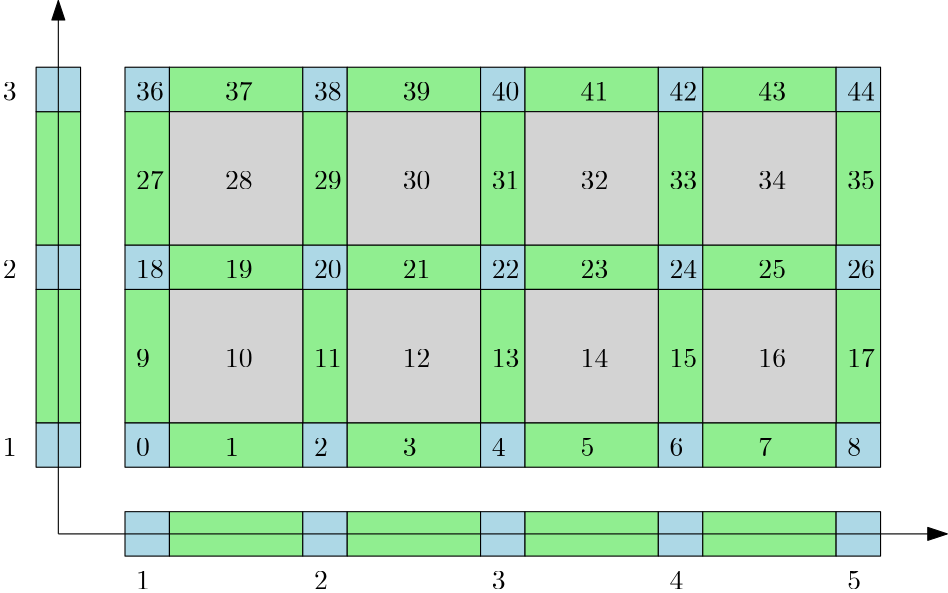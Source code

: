 <?xml version="1.0"?>
<!DOCTYPE ipe SYSTEM "ipe.dtd">
<ipe version="70107" creator="Ipe 7.1.10">
<info created="D:20160330102945" modified="D:20160330104654"/>
<ipestyle name="basic">
<symbol name="arrow/arc(spx)">
<path stroke="sym-stroke" fill="sym-stroke" pen="sym-pen">
0 0 m
-1 0.333 l
-1 -0.333 l
h
</path>
</symbol>
<symbol name="arrow/farc(spx)">
<path stroke="sym-stroke" fill="white" pen="sym-pen">
0 0 m
-1 0.333 l
-1 -0.333 l
h
</path>
</symbol>
<symbol name="arrow/ptarc(spx)">
<path stroke="sym-stroke" fill="sym-stroke" pen="sym-pen">
0 0 m
-1 0.333 l
-0.8 0 l
-1 -0.333 l
h
</path>
</symbol>
<symbol name="arrow/fptarc(spx)">
<path stroke="sym-stroke" fill="white" pen="sym-pen">
0 0 m
-1 0.333 l
-0.8 0 l
-1 -0.333 l
h
</path>
</symbol>
<symbol name="mark/circle(sx)" transformations="translations">
<path fill="sym-stroke">
0.6 0 0 0.6 0 0 e
0.4 0 0 0.4 0 0 e
</path>
</symbol>
<symbol name="mark/disk(sx)" transformations="translations">
<path fill="sym-stroke">
0.6 0 0 0.6 0 0 e
</path>
</symbol>
<symbol name="mark/fdisk(sfx)" transformations="translations">
<group>
<path fill="sym-fill">
0.5 0 0 0.5 0 0 e
</path>
<path fill="sym-stroke" fillrule="eofill">
0.6 0 0 0.6 0 0 e
0.4 0 0 0.4 0 0 e
</path>
</group>
</symbol>
<symbol name="mark/box(sx)" transformations="translations">
<path fill="sym-stroke" fillrule="eofill">
-0.6 -0.6 m
0.6 -0.6 l
0.6 0.6 l
-0.6 0.6 l
h
-0.4 -0.4 m
0.4 -0.4 l
0.4 0.4 l
-0.4 0.4 l
h
</path>
</symbol>
<symbol name="mark/square(sx)" transformations="translations">
<path fill="sym-stroke">
-0.6 -0.6 m
0.6 -0.6 l
0.6 0.6 l
-0.6 0.6 l
h
</path>
</symbol>
<symbol name="mark/fsquare(sfx)" transformations="translations">
<group>
<path fill="sym-fill">
-0.5 -0.5 m
0.5 -0.5 l
0.5 0.5 l
-0.5 0.5 l
h
</path>
<path fill="sym-stroke" fillrule="eofill">
-0.6 -0.6 m
0.6 -0.6 l
0.6 0.6 l
-0.6 0.6 l
h
-0.4 -0.4 m
0.4 -0.4 l
0.4 0.4 l
-0.4 0.4 l
h
</path>
</group>
</symbol>
<symbol name="mark/cross(sx)" transformations="translations">
<group>
<path fill="sym-stroke">
-0.43 -0.57 m
0.57 0.43 l
0.43 0.57 l
-0.57 -0.43 l
h
</path>
<path fill="sym-stroke">
-0.43 0.57 m
0.57 -0.43 l
0.43 -0.57 l
-0.57 0.43 l
h
</path>
</group>
</symbol>
<symbol name="arrow/fnormal(spx)">
<path stroke="sym-stroke" fill="white" pen="sym-pen">
0 0 m
-1 0.333 l
-1 -0.333 l
h
</path>
</symbol>
<symbol name="arrow/pointed(spx)">
<path stroke="sym-stroke" fill="sym-stroke" pen="sym-pen">
0 0 m
-1 0.333 l
-0.8 0 l
-1 -0.333 l
h
</path>
</symbol>
<symbol name="arrow/fpointed(spx)">
<path stroke="sym-stroke" fill="white" pen="sym-pen">
0 0 m
-1 0.333 l
-0.8 0 l
-1 -0.333 l
h
</path>
</symbol>
<symbol name="arrow/linear(spx)">
<path stroke="sym-stroke" pen="sym-pen">
-1 0.333 m
0 0 l
-1 -0.333 l
</path>
</symbol>
<symbol name="arrow/fdouble(spx)">
<path stroke="sym-stroke" fill="white" pen="sym-pen">
0 0 m
-1 0.333 l
-1 -0.333 l
h
-1 0 m
-2 0.333 l
-2 -0.333 l
h
</path>
</symbol>
<symbol name="arrow/double(spx)">
<path stroke="sym-stroke" fill="sym-stroke" pen="sym-pen">
0 0 m
-1 0.333 l
-1 -0.333 l
h
-1 0 m
-2 0.333 l
-2 -0.333 l
h
</path>
</symbol>
<pen name="heavier" value="0.8"/>
<pen name="fat" value="1.2"/>
<pen name="ultrafat" value="2"/>
<symbolsize name="large" value="5"/>
<symbolsize name="small" value="2"/>
<symbolsize name="tiny" value="1.1"/>
<arrowsize name="large" value="10"/>
<arrowsize name="small" value="5"/>
<arrowsize name="tiny" value="3"/>
<color name="red" value="1 0 0"/>
<color name="green" value="0 1 0"/>
<color name="blue" value="0 0 1"/>
<color name="yellow" value="1 1 0"/>
<color name="orange" value="1 0.647 0"/>
<color name="gold" value="1 0.843 0"/>
<color name="purple" value="0.627 0.125 0.941"/>
<color name="gray" value="0.745"/>
<color name="brown" value="0.647 0.165 0.165"/>
<color name="navy" value="0 0 0.502"/>
<color name="pink" value="1 0.753 0.796"/>
<color name="seagreen" value="0.18 0.545 0.341"/>
<color name="turquoise" value="0.251 0.878 0.816"/>
<color name="violet" value="0.933 0.51 0.933"/>
<color name="darkblue" value="0 0 0.545"/>
<color name="darkcyan" value="0 0.545 0.545"/>
<color name="darkgray" value="0.663"/>
<color name="darkgreen" value="0 0.392 0"/>
<color name="darkmagenta" value="0.545 0 0.545"/>
<color name="darkorange" value="1 0.549 0"/>
<color name="darkred" value="0.545 0 0"/>
<color name="lightblue" value="0.678 0.847 0.902"/>
<color name="lightcyan" value="0.878 1 1"/>
<color name="lightgray" value="0.827"/>
<color name="lightgreen" value="0.565 0.933 0.565"/>
<color name="lightyellow" value="1 1 0.878"/>
<dashstyle name="dashed" value="[4] 0"/>
<dashstyle name="dotted" value="[1 3] 0"/>
<dashstyle name="dash dotted" value="[4 2 1 2] 0"/>
<dashstyle name="dash dot dotted" value="[4 2 1 2 1 2] 0"/>
<textsize name="large" value="\large"/>
<textsize name="Large" value="\Large"/>
<textsize name="LARGE" value="\LARGE"/>
<textsize name="huge" value="\huge"/>
<textsize name="Huge" value="\Huge"/>
<textsize name="small" value="\small"/>
<textsize name="footnote" value="\footnotesize"/>
<textsize name="tiny" value="\tiny"/>
<textstyle name="center" begin="\begin{center}" end="\end{center}"/>
<textstyle name="itemize" begin="\begin{itemize}" end="\end{itemize}"/>
<textstyle name="item" begin="\begin{itemize}\item{}" end="\end{itemize}"/>
<gridsize name="4 pts" value="4"/>
<gridsize name="8 pts (~3 mm)" value="8"/>
<gridsize name="16 pts (~6 mm)" value="16"/>
<gridsize name="32 pts (~12 mm)" value="32"/>
<gridsize name="10 pts (~3.5 mm)" value="10"/>
<gridsize name="20 pts (~7 mm)" value="20"/>
<gridsize name="14 pts (~5 mm)" value="14"/>
<gridsize name="28 pts (~10 mm)" value="28"/>
<gridsize name="56 pts (~20 mm)" value="56"/>
<anglesize name="90 deg" value="90"/>
<anglesize name="60 deg" value="60"/>
<anglesize name="45 deg" value="45"/>
<anglesize name="30 deg" value="30"/>
<anglesize name="22.5 deg" value="22.5"/>
<opacity name="10%" value="0.1"/>
<opacity name="30%" value="0.3"/>
<opacity name="50%" value="0.5"/>
<opacity name="75%" value="0.75"/>
<tiling name="falling" angle="-60" step="4" width="1"/>
<tiling name="rising" angle="30" step="4" width="1"/>
</ipestyle>
<page>
<layer name="alpha"/>
<view layers="alpha" active="alpha"/>
<path layer="alpha" stroke="black" fill="lightblue">
176 496 m
176 480 l
192 480 l
192 496 l
h
</path>
<text transformations="translations" pos="180 484" stroke="black" type="label" width="4.981" height="6.42" depth="0" valign="baseline">0</text>
<path stroke="black" fill="lightgreen">
192 496 m
192 480 l
240 480 l
240 496 l
h
</path>
<text transformations="translations" pos="212 484" stroke="black" type="label" width="4.981" height="6.42" depth="0" valign="baseline">1</text>
<path matrix="1 0 0 1 64 0" stroke="black" fill="lightblue">
176 496 m
176 480 l
192 480 l
192 496 l
h
</path>
<text matrix="1 0 0 1 64 0" transformations="translations" pos="180 484" stroke="black" type="label" width="4.981" height="6.42" depth="0" valign="baseline">2</text>
<path matrix="1 0 0 1 64 0" stroke="black" fill="lightgreen">
192 496 m
192 480 l
240 480 l
240 496 l
h
</path>
<text matrix="1 0 0 1 64 0" transformations="translations" pos="212 484" stroke="black" type="label" width="4.981" height="6.42" depth="0" valign="baseline">3</text>
<path matrix="1 0 0 1 128 0" stroke="black" fill="lightblue">
176 496 m
176 480 l
192 480 l
192 496 l
h
</path>
<text matrix="1 0 0 1 128 0" transformations="translations" pos="180 484" stroke="black" type="label" width="4.981" height="6.42" depth="0" valign="baseline">4</text>
<path matrix="1 0 0 1 128 0" stroke="black" fill="lightgreen">
192 496 m
192 480 l
240 480 l
240 496 l
h
</path>
<text matrix="1 0 0 1 128 0" transformations="translations" pos="212 484" stroke="black" type="label" width="4.981" height="6.42" depth="0" valign="baseline">5</text>
<path matrix="1 0 0 1 192 0" stroke="black" fill="lightblue">
176 496 m
176 480 l
192 480 l
192 496 l
h
</path>
<text matrix="1 0 0 1 192 0" transformations="translations" pos="180 484" stroke="black" type="label" width="4.981" height="6.42" depth="0" valign="baseline">6</text>
<path matrix="1 0 0 1 192 0" stroke="black" fill="lightgreen">
192 496 m
192 480 l
240 480 l
240 496 l
h
</path>
<text matrix="1 0 0 1 192 0" transformations="translations" pos="212 484" stroke="black" type="label" width="4.981" height="6.42" depth="0" valign="baseline">7</text>
<path matrix="1 0 0 1 256 0" stroke="black" fill="lightblue">
176 496 m
176 480 l
192 480 l
192 496 l
h
</path>
<text matrix="1 0 0 1 256 0" transformations="translations" pos="180 484" stroke="black" type="label" width="4.981" height="6.42" depth="0" valign="baseline">8</text>
<path matrix="1 0 0 1 0 -32" stroke="black" fill="lightblue">
176 496 m
176 480 l
192 480 l
192 496 l
h
</path>
<text matrix="1 0 0 1 0 -48" transformations="translations" pos="180 484" stroke="black" type="label" width="4.981" height="6.42" depth="0" valign="baseline">1</text>
<path matrix="1 0 0 1 0 -32" stroke="black" fill="lightgreen">
192 496 m
192 480 l
240 480 l
240 496 l
h
</path>
<path matrix="1 0 0 1 64 -32" stroke="black" fill="lightblue">
176 496 m
176 480 l
192 480 l
192 496 l
h
</path>
<text matrix="1 0 0 1 64 -48" transformations="translations" pos="180 484" stroke="black" type="label" width="4.981" height="6.42" depth="0" valign="baseline">2</text>
<path matrix="1 0 0 1 64 -32" stroke="black" fill="lightgreen">
192 496 m
192 480 l
240 480 l
240 496 l
h
</path>
<text matrix="1 0 0 1 96 -48" transformations="translations" pos="212 484" stroke="black" type="label" width="4.981" height="6.42" depth="0" valign="baseline">3</text>
<path matrix="1 0 0 1 128 -32" stroke="black" fill="lightblue">
176 496 m
176 480 l
192 480 l
192 496 l
h
</path>
<text matrix="1 0 0 1 192 -48" transformations="translations" pos="180 484" stroke="black" type="label" width="4.981" height="6.42" depth="0" valign="baseline">4</text>
<path matrix="1 0 0 1 128 -32" stroke="black" fill="lightgreen">
192 496 m
192 480 l
240 480 l
240 496 l
h
</path>
<text matrix="1 0 0 1 224 -48" transformations="translations" pos="212 484" stroke="black" type="label" width="4.981" height="6.42" depth="0" valign="baseline">5</text>
<path matrix="1 0 0 1 192 -32" stroke="black" fill="lightblue">
176 496 m
176 480 l
192 480 l
192 496 l
h
</path>
<path matrix="1 0 0 1 192 -32" stroke="black" fill="lightgreen">
192 496 m
192 480 l
240 480 l
240 496 l
h
</path>
<path matrix="1 0 0 1 256 -32" stroke="black" fill="lightblue">
176 496 m
176 480 l
192 480 l
192 496 l
h
</path>
<path matrix="1 0 0 1 -32 0" stroke="black" fill="lightblue">
176 496 m
176 480 l
192 480 l
192 496 l
h
</path>
<path stroke="black" fill="lightgreen">
160 496 m
160 544 l
144 544 l
144 496 l
h
</path>
<path matrix="1 0 0 1 -32 64" stroke="black" fill="lightblue">
176 496 m
176 480 l
192 480 l
192 496 l
h
</path>
<path matrix="1 0 0 1 0 64" stroke="black" fill="lightgreen">
160 496 m
160 544 l
144 544 l
144 496 l
h
</path>
<path matrix="1 0 0 1 -32 128" stroke="black" fill="lightblue">
176 496 m
176 480 l
192 480 l
192 496 l
h
</path>
<text transformations="translations" pos="132 484" stroke="black" type="label" width="4.981" height="6.42" depth="0" valign="baseline">1</text>
<text transformations="translations" pos="132 548" stroke="black" type="label" width="4.981" height="6.42" depth="0" valign="baseline">2</text>
<text transformations="translations" pos="132 612" stroke="black" type="label" width="4.981" height="6.42" depth="0" valign="baseline">3</text>
<path matrix="1 0 0 1 32 0" stroke="black" fill="lightgreen">
160 496 m
160 544 l
144 544 l
144 496 l
h
</path>
<text transformations="translations" pos="180 516" stroke="black" type="label" width="4.981" height="6.42" depth="0" valign="baseline">9</text>
<path matrix="1 0 0 1 96 0" stroke="black" fill="lightgreen">
160 496 m
160 544 l
144 544 l
144 496 l
h
</path>
<text transformations="translations" pos="244 516" stroke="black" type="label" width="9.963" height="6.42" depth="0" valign="baseline">11</text>
<path matrix="1 0 0 1 160 0" stroke="black" fill="lightgreen">
160 496 m
160 544 l
144 544 l
144 496 l
h
</path>
<path matrix="1 0 0 1 224 0" stroke="black" fill="lightgreen">
160 496 m
160 544 l
144 544 l
144 496 l
h
</path>
<path matrix="1 0 0 1 288 0" stroke="black" fill="lightgreen">
160 496 m
160 544 l
144 544 l
144 496 l
h
</path>
<path matrix="1 0 0 1 0 64" stroke="black" fill="lightblue">
176 496 m
176 480 l
192 480 l
192 496 l
h
</path>
<path matrix="1 0 0 1 0 64" stroke="black" fill="lightgreen">
192 496 m
192 480 l
240 480 l
240 496 l
h
</path>
<path matrix="1 0 0 1 64 64" stroke="black" fill="lightblue">
176 496 m
176 480 l
192 480 l
192 496 l
h
</path>
<path matrix="1 0 0 1 64 64" stroke="black" fill="lightgreen">
192 496 m
192 480 l
240 480 l
240 496 l
h
</path>
<path matrix="1 0 0 1 128 64" stroke="black" fill="lightblue">
176 496 m
176 480 l
192 480 l
192 496 l
h
</path>
<path matrix="1 0 0 1 128 64" stroke="black" fill="lightgreen">
192 496 m
192 480 l
240 480 l
240 496 l
h
</path>
<path matrix="1 0 0 1 192 64" stroke="black" fill="lightblue">
176 496 m
176 480 l
192 480 l
192 496 l
h
</path>
<path matrix="1 0 0 1 192 64" stroke="black" fill="lightgreen">
192 496 m
192 480 l
240 480 l
240 496 l
h
</path>
<path matrix="1 0 0 1 256 64" stroke="black" fill="lightblue">
176 496 m
176 480 l
192 480 l
192 496 l
h
</path>
<path matrix="1 0 0 1 0 128" stroke="black" fill="lightblue">
176 496 m
176 480 l
192 480 l
192 496 l
h
</path>
<path matrix="1 0 0 1 0 128" stroke="black" fill="lightgreen">
192 496 m
192 480 l
240 480 l
240 496 l
h
</path>
<path matrix="1 0 0 1 64 128" stroke="black" fill="lightblue">
176 496 m
176 480 l
192 480 l
192 496 l
h
</path>
<path matrix="1 0 0 1 64 128" stroke="black" fill="lightgreen">
192 496 m
192 480 l
240 480 l
240 496 l
h
</path>
<path matrix="1 0 0 1 128 128" stroke="black" fill="lightblue">
176 496 m
176 480 l
192 480 l
192 496 l
h
</path>
<path matrix="1 0 0 1 128 128" stroke="black" fill="lightgreen">
192 496 m
192 480 l
240 480 l
240 496 l
h
</path>
<path matrix="1 0 0 1 192 128" stroke="black" fill="lightblue">
176 496 m
176 480 l
192 480 l
192 496 l
h
</path>
<path matrix="1 0 0 1 192 128" stroke="black" fill="lightgreen">
192 496 m
192 480 l
240 480 l
240 496 l
h
</path>
<path matrix="1 0 0 1 256 128" stroke="black" fill="lightblue">
176 496 m
176 480 l
192 480 l
192 496 l
h
</path>
<path matrix="1 0 0 1 32 64" stroke="black" fill="lightgreen">
160 496 m
160 544 l
144 544 l
144 496 l
h
</path>
<path matrix="1 0 0 1 96 64" stroke="black" fill="lightgreen">
160 496 m
160 544 l
144 544 l
144 496 l
h
</path>
<path matrix="1 0 0 1 160 64" stroke="black" fill="lightgreen">
160 496 m
160 544 l
144 544 l
144 496 l
h
</path>
<path matrix="1 0 0 1 224 64" stroke="black" fill="lightgreen">
160 496 m
160 544 l
144 544 l
144 496 l
h
</path>
<path matrix="1 0 0 1 288 64" stroke="black" fill="lightgreen">
160 496 m
160 544 l
144 544 l
144 496 l
h
</path>
<path stroke="black" fill="lightgray">
192 544 m
192 496 l
240 496 l
240 544 l
h
</path>
<path matrix="1 0 0 1 64 0" stroke="black" fill="lightgray">
192 544 m
192 496 l
240 496 l
240 544 l
h
</path>
<path matrix="1 0 0 1 128 0" stroke="black" fill="lightgray">
192 544 m
192 496 l
240 496 l
240 544 l
h
</path>
<path matrix="1 0 0 1 192 0" stroke="black" fill="lightgray">
192 544 m
192 496 l
240 496 l
240 544 l
h
</path>
<path matrix="1 0 0 1 0 64" stroke="black" fill="lightgray">
192 544 m
192 496 l
240 496 l
240 544 l
h
</path>
<path matrix="1 0 0 1 64 64" stroke="black" fill="lightgray">
192 544 m
192 496 l
240 496 l
240 544 l
h
</path>
<path matrix="1 0 0 1 128 64" stroke="black" fill="lightgray">
192 544 m
192 496 l
240 496 l
240 544 l
h
</path>
<path matrix="1 0 0 1 192 64" stroke="black" fill="lightgray">
192 544 m
192 496 l
240 496 l
240 544 l
h
</path>
<text transformations="translations" pos="212 516" stroke="black" type="label" width="9.963" height="6.42" depth="0" valign="baseline">10</text>
<text transformations="translations" pos="276 516" stroke="black" type="label" width="9.963" height="6.42" depth="0" valign="baseline">12</text>
<text transformations="translations" pos="308 516" stroke="black" type="label" width="9.963" height="6.42" depth="0" valign="baseline">13</text>
<text transformations="translations" pos="340 516" stroke="black" type="label" width="9.963" height="6.42" depth="0" valign="baseline">14</text>
<text transformations="translations" pos="372 516" stroke="black" type="label" width="9.963" height="6.42" depth="0" valign="baseline">15</text>
<text transformations="translations" pos="404 516" stroke="black" type="label" width="9.963" height="6.42" depth="0" valign="baseline">16</text>
<text transformations="translations" pos="436 516" stroke="black" type="label" width="9.963" height="6.42" depth="0" valign="baseline">17</text>
<text transformations="translations" pos="180 548" stroke="black" type="label" width="9.963" height="6.42" depth="0" valign="baseline">18</text>
<text transformations="translations" pos="212 548" stroke="black" type="label" width="9.963" height="6.42" depth="0" valign="baseline">19</text>
<text transformations="translations" pos="244 548" stroke="black" type="label" width="9.963" height="6.42" depth="0" valign="baseline">20</text>
<text transformations="translations" pos="276 548" stroke="black" type="label" width="9.963" height="6.42" depth="0" valign="baseline">21</text>
<text transformations="translations" pos="308 548" stroke="black" type="label" width="9.963" height="6.42" depth="0" valign="baseline">22</text>
<text transformations="translations" pos="340 548" stroke="black" type="label" width="9.963" height="6.42" depth="0" valign="baseline">23</text>
<text transformations="translations" pos="372 548" stroke="black" type="label" width="9.963" height="6.42" depth="0" valign="baseline">24</text>
<text transformations="translations" pos="404 548" stroke="black" type="label" width="9.963" height="6.42" depth="0" valign="baseline">25</text>
<text transformations="translations" pos="436 548" stroke="black" type="label" width="9.963" height="6.42" depth="0" valign="baseline">26</text>
<text transformations="translations" pos="180 580" stroke="black" type="label" width="9.963" height="6.42" depth="0" valign="baseline">27</text>
<text transformations="translations" pos="212 580" stroke="black" type="label" width="9.963" height="6.42" depth="0" valign="baseline">28</text>
<text transformations="translations" pos="244 580" stroke="black" type="label" width="9.963" height="6.42" depth="0" valign="baseline">29</text>
<text transformations="translations" pos="276 580" stroke="black" type="label" width="9.963" height="6.42" depth="0" valign="baseline">30</text>
<text transformations="translations" pos="308 580" stroke="black" type="label" width="9.963" height="6.42" depth="0" valign="baseline">31</text>
<text transformations="translations" pos="340 580" stroke="black" type="label" width="9.963" height="6.42" depth="0" valign="baseline">32</text>
<text transformations="translations" pos="372 580" stroke="black" type="label" width="9.963" height="6.42" depth="0" valign="baseline">33</text>
<text transformations="translations" pos="404 580" stroke="black" type="label" width="9.963" height="6.42" depth="0" valign="baseline">34</text>
<text transformations="translations" pos="436 580" stroke="black" type="label" width="9.963" height="6.42" depth="0" valign="baseline">35</text>
<text transformations="translations" pos="180 612" stroke="black" type="label" width="9.963" height="6.42" depth="0" valign="baseline">36</text>
<text transformations="translations" pos="212 612" stroke="black" type="label" width="9.963" height="6.42" depth="0" valign="baseline">37</text>
<text transformations="translations" pos="244 612" stroke="black" type="label" width="9.963" height="6.42" depth="0" valign="baseline">38</text>
<text transformations="translations" pos="276 612" stroke="black" type="label" width="9.963" height="6.42" depth="0" valign="baseline">39</text>
<text transformations="translations" pos="308 612" stroke="black" type="label" width="9.963" height="6.42" depth="0" valign="baseline">40</text>
<text transformations="translations" pos="340 612" stroke="black" type="label" width="9.963" height="6.42" depth="0" valign="baseline">41</text>
<text transformations="translations" pos="372 612" stroke="black" type="label" width="9.963" height="6.42" depth="0" valign="baseline">42</text>
<text transformations="translations" pos="404 612" stroke="black" type="label" width="9.963" height="6.42" depth="0" valign="baseline">43</text>
<text transformations="translations" pos="436 612" stroke="black" type="label" width="9.963" height="6.42" depth="0" valign="baseline">44</text>
<path stroke="black" arrow="normal/normal">
152 456 m
472 456 l
</path>
<path stroke="black" arrow="normal/normal">
152 456 m
152 648 l
</path>
</page>
</ipe>
